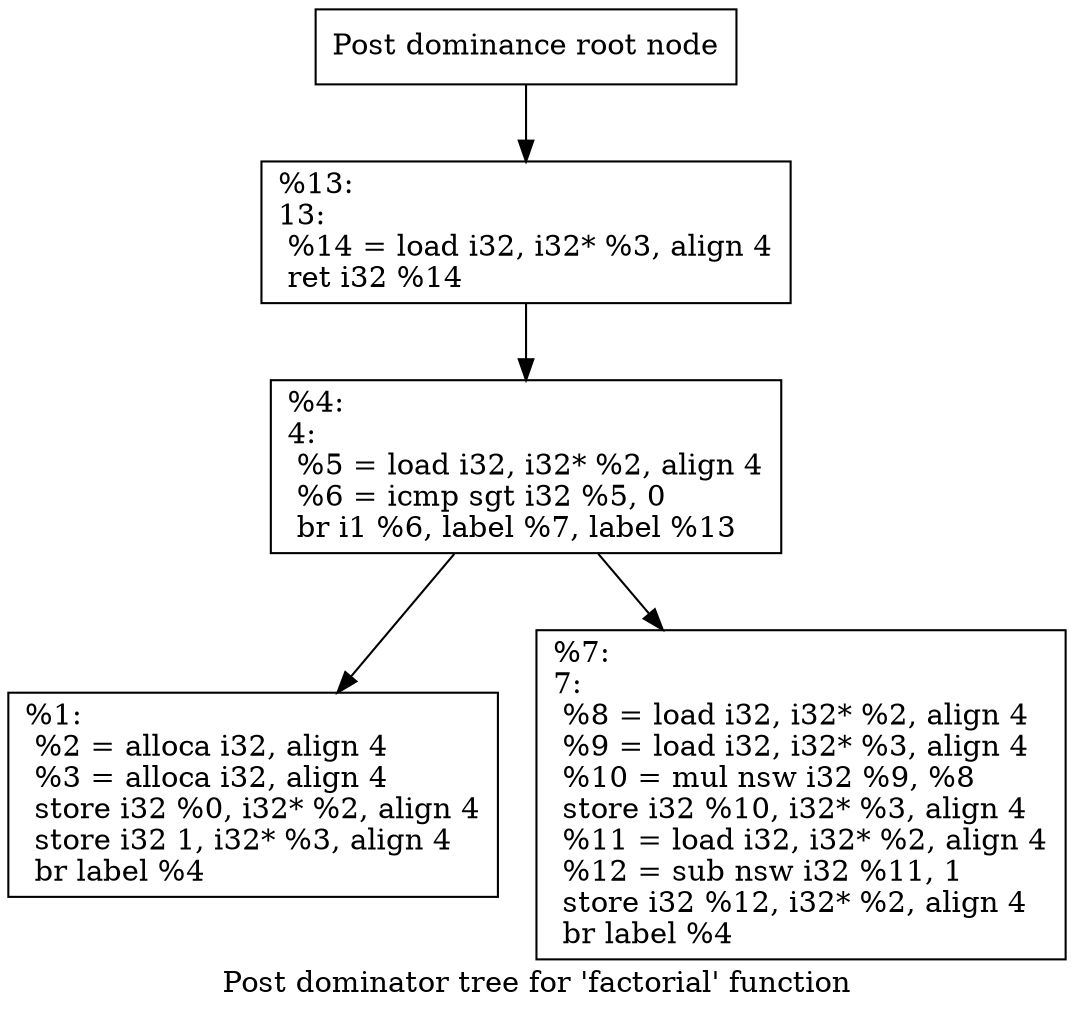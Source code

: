 digraph "Post dominator tree for 'factorial' function" {
	label="Post dominator tree for 'factorial' function";

	Node0x558e2aa37ac0 [shape=record,label="{Post dominance root node}"];
	Node0x558e2aa37ac0 -> Node0x558e2aa37f30;
	Node0x558e2aa37f30 [shape=record,label="{%13:\l13:                                               \l  %14 = load i32, i32* %3, align 4\l  ret i32 %14\l}"];
	Node0x558e2aa37f30 -> Node0x558e2aa37f90;
	Node0x558e2aa37f90 [shape=record,label="{%4:\l4:                                                \l  %5 = load i32, i32* %2, align 4\l  %6 = icmp sgt i32 %5, 0\l  br i1 %6, label %7, label %13\l}"];
	Node0x558e2aa37f90 -> Node0x558e2aa37ff0;
	Node0x558e2aa37f90 -> Node0x558e2aa38050;
	Node0x558e2aa37ff0 [shape=record,label="{%1:\l  %2 = alloca i32, align 4\l  %3 = alloca i32, align 4\l  store i32 %0, i32* %2, align 4\l  store i32 1, i32* %3, align 4\l  br label %4\l}"];
	Node0x558e2aa38050 [shape=record,label="{%7:\l7:                                                \l  %8 = load i32, i32* %2, align 4\l  %9 = load i32, i32* %3, align 4\l  %10 = mul nsw i32 %9, %8\l  store i32 %10, i32* %3, align 4\l  %11 = load i32, i32* %2, align 4\l  %12 = sub nsw i32 %11, 1\l  store i32 %12, i32* %2, align 4\l  br label %4\l}"];
}
